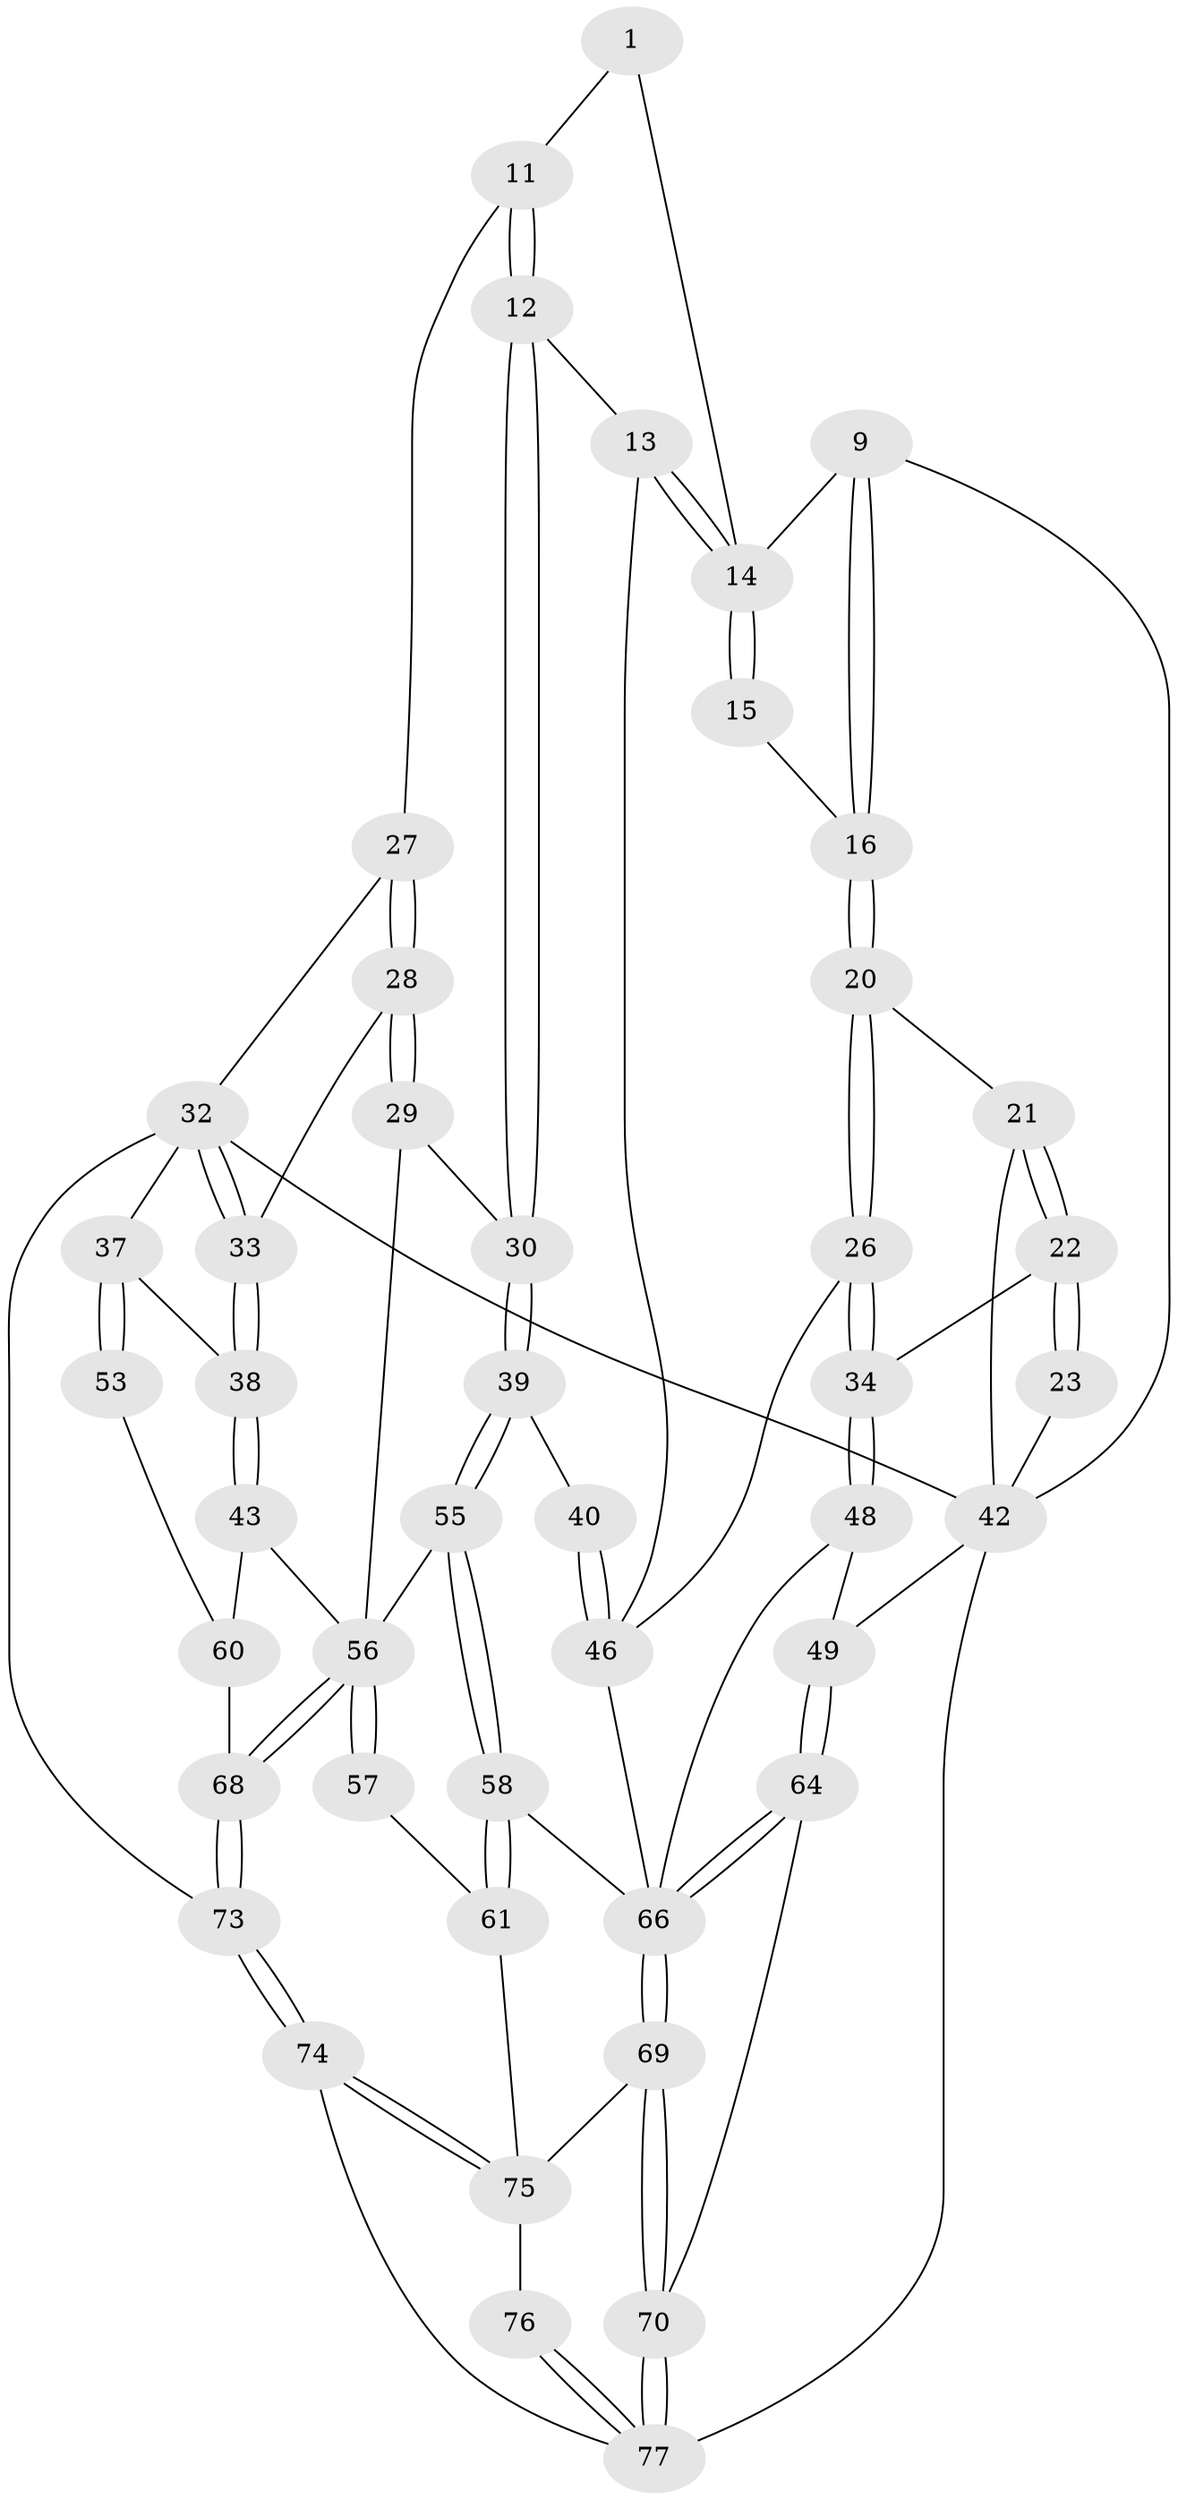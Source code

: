 // original degree distribution, {3: 0.03896103896103896, 4: 0.22077922077922077, 5: 0.5324675324675324, 6: 0.2077922077922078}
// Generated by graph-tools (version 1.1) at 2025/06/03/04/25 22:06:29]
// undirected, 46 vertices, 105 edges
graph export_dot {
graph [start="1"]
  node [color=gray90,style=filled];
  1 [pos="+0.3676068632469094+0"];
  9 [pos="+0.22648468421187562+0.128348473807281"];
  11 [pos="+0.5908372692495251+0.12551805473146826",super="+2"];
  12 [pos="+0.5168926414374062+0.21394887958010012"];
  13 [pos="+0.45491470072215673+0.20598557199062342"];
  14 [pos="+0.39691116898322437+0.11608342616757004",super="+7+8"];
  15 [pos="+0.29180625560205015+0.14287492829307966"];
  16 [pos="+0.26103453140533717+0.15389923680511364"];
  20 [pos="+0.25673886120462297+0.19439676378274848"];
  21 [pos="+0.1141247911259757+0.22178219094244742"];
  22 [pos="+0.103126012428813+0.2495314012378452"];
  23 [pos="+0+0.3141826904175211",super="+18"];
  26 [pos="+0.29826140755630665+0.32844185538513865"];
  27 [pos="+0.8451946411823134+0.017027122539316993",super="+3"];
  28 [pos="+0.7774004144093497+0.29950706480498485"];
  29 [pos="+0.662302455865657+0.33992484305988785"];
  30 [pos="+0.6028626711925978+0.32485796670036465"];
  32 [pos="+0.9032513038248371+0.3022547385299171",super="+31"];
  33 [pos="+0.7947548433945736+0.31595834943002815"];
  34 [pos="+0.28950503079329937+0.3328330510007256"];
  37 [pos="+0.9779473652591227+0.39695567090356226",super="+36"];
  38 [pos="+0.8739774524554952+0.4437465160274792"];
  39 [pos="+0.5046964230442159+0.4385423088257362"];
  40 [pos="+0.430423391855342+0.41408779135999785"];
  42 [pos="+0+0.33353803050264824",super="+19+41"];
  43 [pos="+0.8635854691646256+0.5540485622598689"];
  46 [pos="+0.35995274959753887+0.530999128941655",super="+25+24"];
  48 [pos="+0.18124223033133952+0.5033435904418104"];
  49 [pos="+0.17789118731926157+0.5044371101596489"];
  53 [pos="+1+0.3412570848107214"];
  55 [pos="+0.5166543562552128+0.5240835809959185"];
  56 [pos="+0.7516678551032353+0.6576209174839577",super="+44+45+54"];
  57 [pos="+0.6847417253984437+0.644231573276812"];
  58 [pos="+0.5118620779459249+0.6201718039494445"];
  60 [pos="+0.9974276455055683+0.5939758194146328",super="+52"];
  61 [pos="+0.5729428223481434+0.6557943110755005"];
  64 [pos="+0.1524336324433788+0.5561127279001916"];
  66 [pos="+0.29666410586395914+0.7953278218641041",super="+59+47"];
  68 [pos="+0.8141570628270204+0.8206226783067275",super="+67"];
  69 [pos="+0.27732260680576437+0.8579350561423253"];
  70 [pos="+0.16807621006693982+1",super="+65"];
  73 [pos="+0.7793896119666209+0.9333699052827836",super="+50"];
  74 [pos="+0.7178383337901542+1"];
  75 [pos="+0.7069326590405645+1",super="+71+72"];
  76 [pos="+0.6097952279488192+1"];
  77 [pos="+0.13398034831742656+1",super="+63+62"];
  1 -- 11;
  1 -- 14;
  9 -- 16;
  9 -- 16;
  9 -- 14;
  9 -- 42;
  11 -- 12;
  11 -- 12;
  11 -- 27 [weight=2];
  12 -- 13;
  12 -- 30;
  12 -- 30;
  13 -- 14;
  13 -- 14;
  13 -- 46;
  14 -- 15 [weight=2];
  14 -- 15;
  15 -- 16;
  16 -- 20;
  16 -- 20;
  20 -- 21;
  20 -- 26;
  20 -- 26;
  21 -- 22;
  21 -- 22;
  21 -- 42;
  22 -- 23;
  22 -- 23;
  22 -- 34;
  23 -- 42 [weight=3];
  26 -- 34;
  26 -- 34;
  26 -- 46;
  27 -- 28;
  27 -- 28;
  27 -- 32;
  28 -- 29;
  28 -- 29;
  28 -- 33;
  29 -- 30;
  29 -- 56;
  30 -- 39;
  30 -- 39;
  32 -- 33;
  32 -- 33;
  32 -- 37;
  32 -- 73;
  32 -- 42;
  33 -- 38;
  33 -- 38;
  34 -- 48;
  34 -- 48;
  37 -- 38;
  37 -- 53 [weight=2];
  37 -- 53;
  38 -- 43;
  38 -- 43;
  39 -- 40;
  39 -- 55;
  39 -- 55;
  40 -- 46 [weight=2];
  40 -- 46;
  42 -- 77 [weight=2];
  42 -- 49;
  43 -- 60;
  43 -- 56;
  46 -- 66;
  48 -- 49;
  48 -- 66;
  49 -- 64;
  49 -- 64;
  53 -- 60;
  55 -- 58;
  55 -- 58;
  55 -- 56;
  56 -- 57 [weight=2];
  56 -- 57;
  56 -- 68;
  56 -- 68;
  57 -- 61;
  58 -- 61;
  58 -- 61;
  58 -- 66;
  60 -- 68 [weight=2];
  61 -- 75;
  64 -- 66;
  64 -- 66;
  64 -- 70;
  66 -- 69;
  66 -- 69;
  68 -- 73 [weight=2];
  68 -- 73;
  69 -- 70;
  69 -- 70;
  69 -- 75;
  70 -- 77 [weight=2];
  70 -- 77;
  73 -- 74 [weight=2];
  73 -- 74;
  74 -- 75;
  74 -- 75;
  74 -- 77;
  75 -- 76 [weight=2];
  76 -- 77;
  76 -- 77;
}
